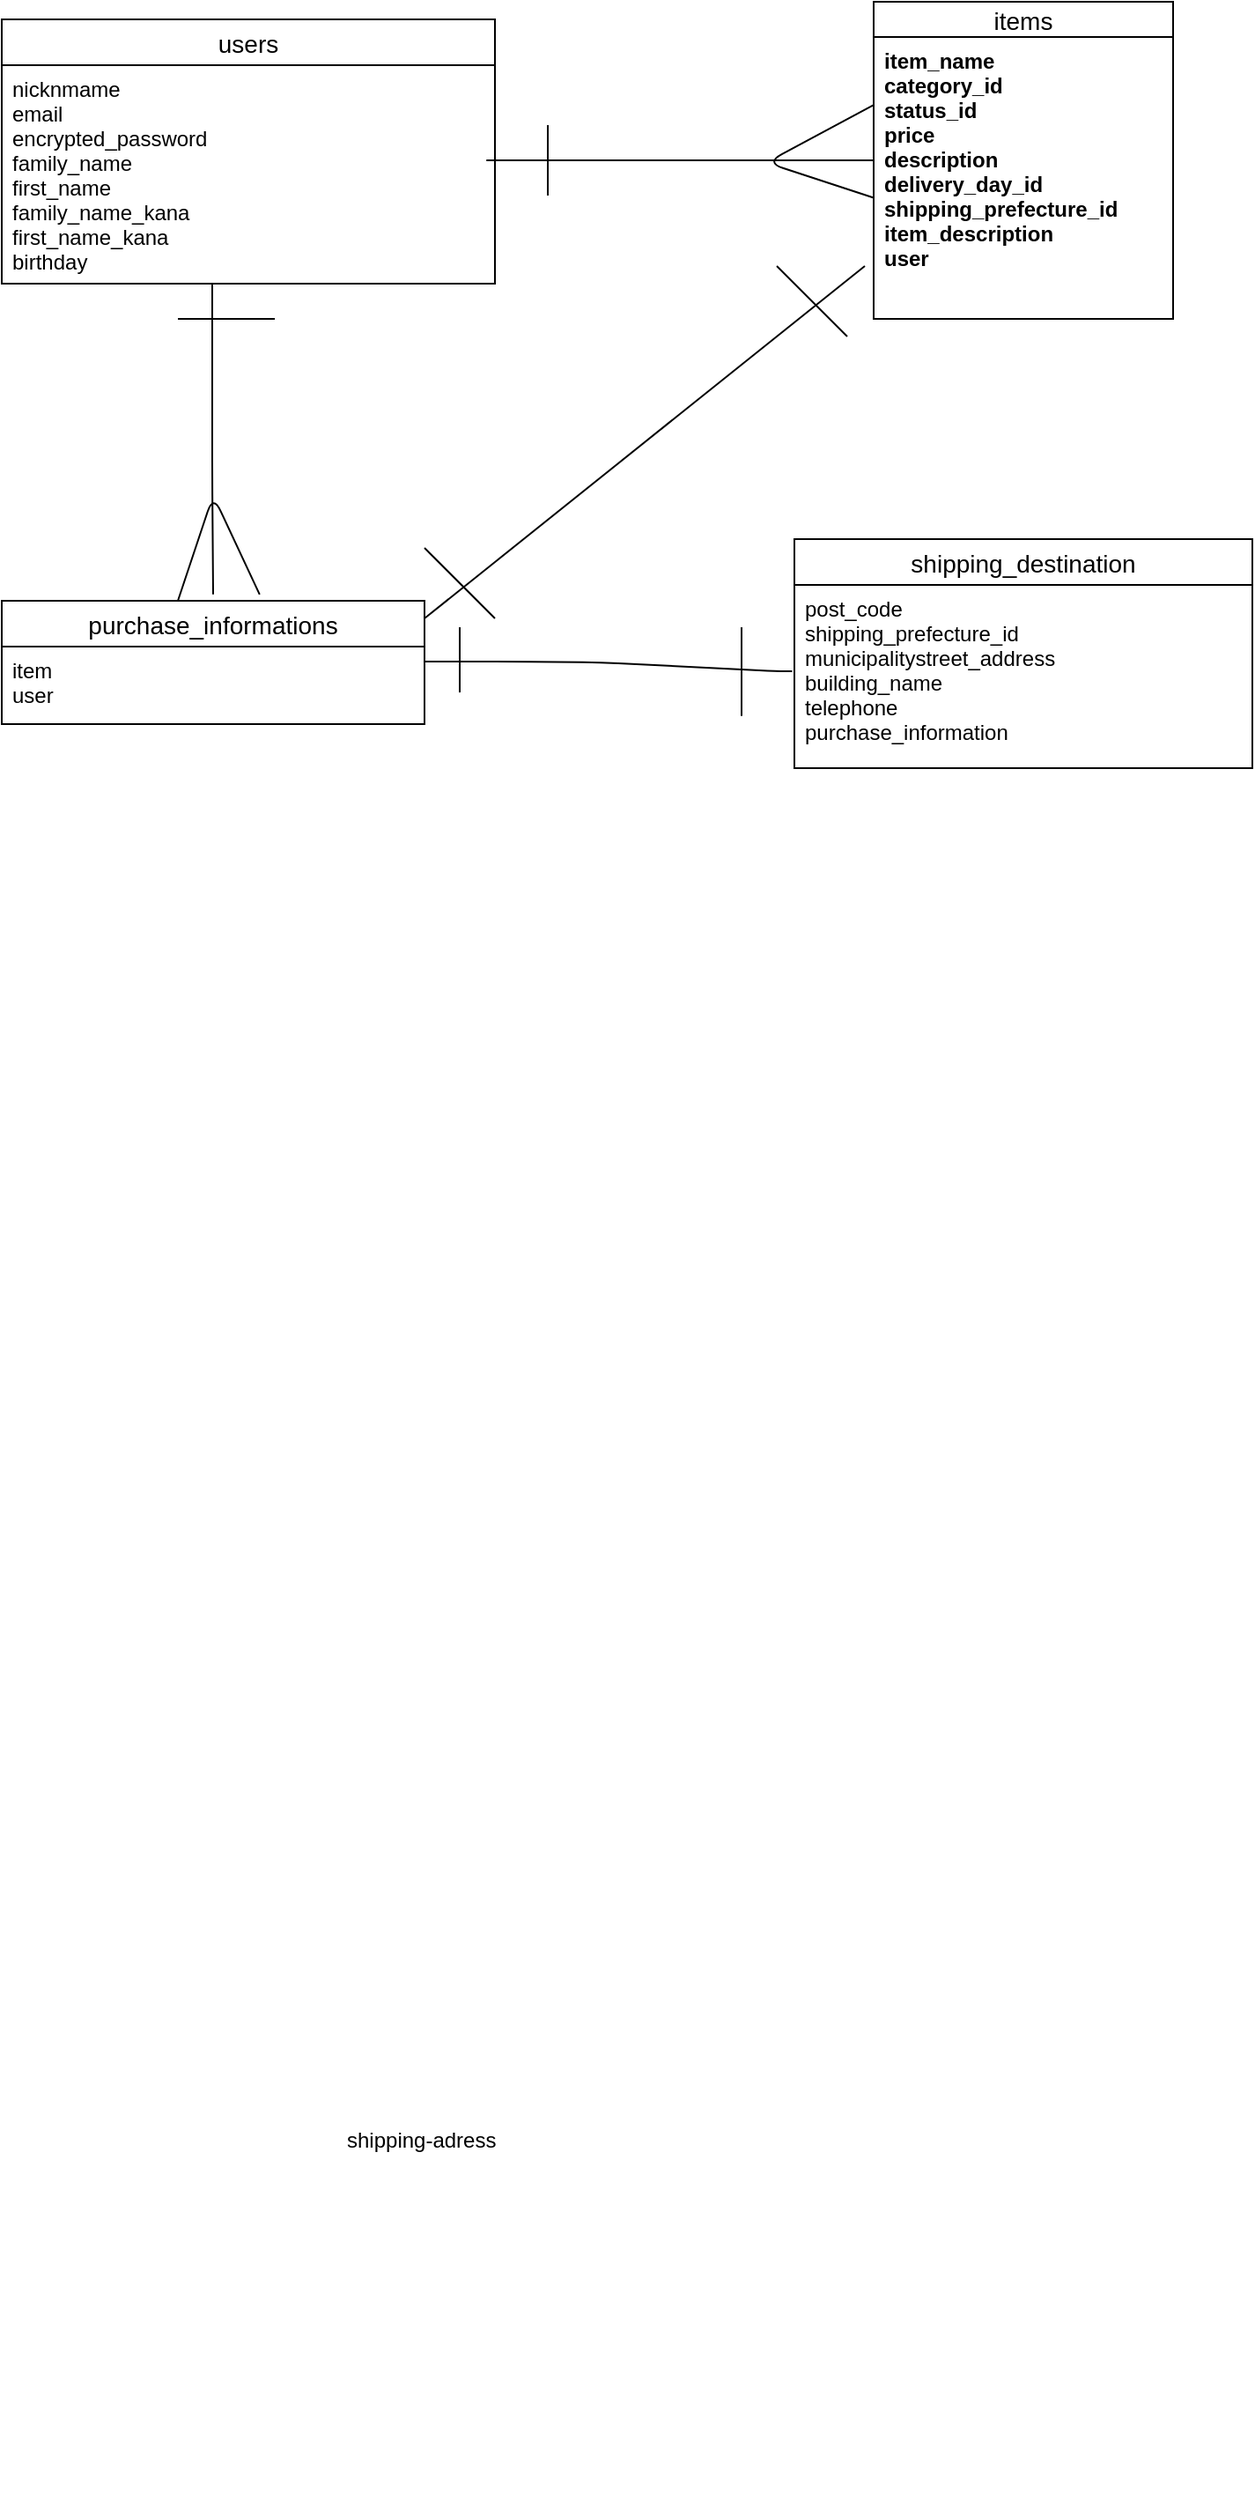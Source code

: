 <mxfile>
    <diagram id="A-jByHnSr5VkBLwDXOmf" name="ページ1">
        <mxGraphModel dx="697" dy="363" grid="1" gridSize="10" guides="1" tooltips="1" connect="0" arrows="1" fold="1" page="1" pageScale="1" pageWidth="827" pageHeight="1169" math="0" shadow="0">
            <root>
                <mxCell id="0"/>
                <mxCell id="1" parent="0"/>
                <mxCell id="2" value="users" style="swimlane;fontStyle=0;childLayout=stackLayout;horizontal=1;startSize=26;horizontalStack=0;resizeParent=1;resizeParentMax=0;resizeLast=0;collapsible=1;marginBottom=0;align=center;fontSize=14;" parent="1" vertex="1">
                    <mxGeometry x="10" y="50" width="280" height="150" as="geometry"/>
                </mxCell>
                <mxCell id="3" value="nicknmame&#10;email&#10;encrypted_password&#10;family_name&#10;first_name&#10;family_name_kana&#10;first_name_kana&#10;birthday" style="text;strokeColor=none;fillColor=none;spacingLeft=4;spacingRight=4;overflow=hidden;rotatable=0;points=[[0,0.5],[1,0.5]];portConstraint=eastwest;fontSize=12;" parent="2" vertex="1">
                    <mxGeometry y="26" width="280" height="124" as="geometry"/>
                </mxCell>
                <mxCell id="6" value="purchase_informations" style="swimlane;fontStyle=0;childLayout=stackLayout;horizontal=1;startSize=26;horizontalStack=0;resizeParent=1;resizeParentMax=0;resizeLast=0;collapsible=1;marginBottom=0;align=center;fontSize=14;" parent="1" vertex="1">
                    <mxGeometry x="10" y="380" width="240" height="70" as="geometry"/>
                </mxCell>
                <mxCell id="7" value="item&#10;user" style="text;strokeColor=none;fillColor=none;spacingLeft=4;spacingRight=4;overflow=hidden;rotatable=0;points=[[0,0.5],[1,0.5]];portConstraint=eastwest;fontSize=12;" parent="6" vertex="1">
                    <mxGeometry y="26" width="240" height="44" as="geometry"/>
                </mxCell>
                <mxCell id="10" value="shipping_destination" style="swimlane;fontStyle=0;childLayout=stackLayout;horizontal=1;startSize=26;horizontalStack=0;resizeParent=1;resizeParentMax=0;resizeLast=0;collapsible=1;marginBottom=0;align=center;fontSize=14;" parent="1" vertex="1">
                    <mxGeometry x="460" y="345" width="260" height="130" as="geometry"/>
                </mxCell>
                <mxCell id="12" value="post_code&#10;shipping_prefecture_id &#10;municipalitystreet_address&#10;building_name&#10;telephone&#10;purchase_information &#10;" style="text;strokeColor=none;fillColor=none;spacingLeft=4;spacingRight=4;overflow=hidden;rotatable=0;points=[[0,0.5],[1,0.5]];portConstraint=eastwest;fontSize=12;" parent="10" vertex="1">
                    <mxGeometry y="26" width="260" height="104" as="geometry"/>
                </mxCell>
                <mxCell id="14" value="items" style="swimlane;fontStyle=0;childLayout=stackLayout;horizontal=1;startSize=20;horizontalStack=0;resizeParent=1;resizeParentMax=0;resizeLast=0;collapsible=1;marginBottom=0;align=center;fontSize=14;" parent="1" vertex="1">
                    <mxGeometry x="505" y="40" width="170" height="180" as="geometry"/>
                </mxCell>
                <mxCell id="45" value="item_name&#10;category_id&#10;status_id&#10;price&#10;description&#10;delivery_day_id &#10;shipping_prefecture_id&#10;item_description &#10;user&#10;" style="text;strokeColor=none;fillColor=none;spacingLeft=4;spacingRight=4;overflow=hidden;rotatable=0;points=[[0,0.5],[1,0.5]];portConstraint=eastwest;fontSize=12;fontStyle=1" parent="14" vertex="1">
                    <mxGeometry y="20" width="170" height="160" as="geometry"/>
                </mxCell>
                <mxCell id="15" value="shipping-adress " style="text;strokeColor=none;fillColor=none;spacingLeft=4;spacingRight=4;overflow=hidden;rotatable=0;points=[[0,0.5],[1,0.5]];portConstraint=eastwest;fontSize=12;" parent="1" vertex="1">
                    <mxGeometry x="200" y="1240" width="200" height="214" as="geometry"/>
                </mxCell>
                <mxCell id="39" value="" style="endArrow=none;html=1;" parent="1" edge="1">
                    <mxGeometry width="50" height="50" relative="1" as="geometry">
                        <mxPoint x="110" y="220" as="sourcePoint"/>
                        <mxPoint x="165" y="220" as="targetPoint"/>
                    </mxGeometry>
                </mxCell>
                <mxCell id="42" value="" style="edgeStyle=none;html=1;exitX=-0.002;exitY=0.318;exitDx=0;exitDy=0;exitPerimeter=0;endArrow=none;entryX=0.61;entryY=-0.051;entryDx=0;entryDy=0;entryPerimeter=0;" parent="1" target="6" edge="1">
                    <mxGeometry relative="1" as="geometry">
                        <mxPoint x="110" y="380" as="sourcePoint"/>
                        <mxPoint x="150" y="360" as="targetPoint"/>
                        <Array as="points">
                            <mxPoint x="130" y="320"/>
                        </Array>
                    </mxGeometry>
                </mxCell>
                <mxCell id="43" value="" style="edgeStyle=none;html=1;endArrow=none;entryX=0.344;entryY=1.004;entryDx=0;entryDy=0;entryPerimeter=0;" parent="1" edge="1">
                    <mxGeometry relative="1" as="geometry">
                        <mxPoint x="505" y="151.28" as="sourcePoint"/>
                        <mxPoint x="504.81" y="98.72" as="targetPoint"/>
                        <Array as="points">
                            <mxPoint x="444" y="131.28"/>
                        </Array>
                    </mxGeometry>
                </mxCell>
                <mxCell id="52" value="" style="endArrow=none;html=1;" parent="1" edge="1">
                    <mxGeometry width="50" height="50" relative="1" as="geometry">
                        <mxPoint x="270" y="415" as="sourcePoint"/>
                        <mxPoint x="270" y="395" as="targetPoint"/>
                        <Array as="points">
                            <mxPoint x="270" y="405"/>
                            <mxPoint x="270" y="415"/>
                            <mxPoint x="270" y="435"/>
                        </Array>
                    </mxGeometry>
                </mxCell>
                <mxCell id="54" value="" style="endArrow=none;html=1;" parent="1" edge="1">
                    <mxGeometry width="50" height="50" relative="1" as="geometry">
                        <mxPoint x="250" y="390" as="sourcePoint"/>
                        <mxPoint x="500" y="190" as="targetPoint"/>
                    </mxGeometry>
                </mxCell>
                <mxCell id="55" value="" style="endArrow=none;html=1;" parent="1" edge="1">
                    <mxGeometry width="50" height="50" relative="1" as="geometry">
                        <mxPoint x="250" y="350" as="sourcePoint"/>
                        <mxPoint x="290" y="390" as="targetPoint"/>
                    </mxGeometry>
                </mxCell>
                <mxCell id="56" value="" style="endArrow=none;html=1;" parent="1" edge="1">
                    <mxGeometry width="50" height="50" relative="1" as="geometry">
                        <mxPoint x="450" y="190" as="sourcePoint"/>
                        <mxPoint x="490" y="230" as="targetPoint"/>
                    </mxGeometry>
                </mxCell>
                <mxCell id="59" value="" style="endArrow=none;html=1;" parent="1" edge="1">
                    <mxGeometry width="50" height="50" relative="1" as="geometry">
                        <mxPoint x="430" y="415" as="sourcePoint"/>
                        <mxPoint x="430" y="395" as="targetPoint"/>
                        <Array as="points">
                            <mxPoint x="430" y="405"/>
                            <mxPoint x="430" y="415"/>
                            <mxPoint x="430" y="450"/>
                        </Array>
                    </mxGeometry>
                </mxCell>
                <mxCell id="60" value="" style="endArrow=none;html=1;" parent="1" edge="1">
                    <mxGeometry width="50" height="50" relative="1" as="geometry">
                        <mxPoint x="320" y="110" as="sourcePoint"/>
                        <mxPoint x="320" y="150" as="targetPoint"/>
                    </mxGeometry>
                </mxCell>
                <mxCell id="62" value="" style="endArrow=none;html=1;exitX=0.5;exitY=-0.051;exitDx=0;exitDy=0;exitPerimeter=0;" parent="1" source="6" edge="1">
                    <mxGeometry width="50" height="50" relative="1" as="geometry">
                        <mxPoint x="130" y="370" as="sourcePoint"/>
                        <mxPoint x="129.5" y="200" as="targetPoint"/>
                        <Array as="points">
                            <mxPoint x="129.5" y="310"/>
                            <mxPoint x="129.5" y="270"/>
                            <mxPoint x="129.5" y="240"/>
                        </Array>
                    </mxGeometry>
                </mxCell>
                <mxCell id="64" value="" style="endArrow=none;html=1;" parent="1" edge="1">
                    <mxGeometry width="50" height="50" relative="1" as="geometry">
                        <mxPoint x="250" y="414.5" as="sourcePoint"/>
                        <mxPoint x="450" y="420" as="targetPoint"/>
                        <Array as="points">
                            <mxPoint x="300" y="414.5"/>
                            <mxPoint x="350" y="415"/>
                            <mxPoint x="450" y="420"/>
                            <mxPoint x="460" y="420"/>
                        </Array>
                    </mxGeometry>
                </mxCell>
                <mxCell id="65" value="" style="endArrow=none;html=1;entryX=0.038;entryY=0.382;entryDx=0;entryDy=0;entryPerimeter=0;" parent="1" edge="1">
                    <mxGeometry width="50" height="50" relative="1" as="geometry">
                        <mxPoint x="285.12" y="130" as="sourcePoint"/>
                        <mxPoint x="505.0" y="130.048" as="targetPoint"/>
                        <Array as="points">
                            <mxPoint x="335.12" y="130"/>
                        </Array>
                    </mxGeometry>
                </mxCell>
            </root>
        </mxGraphModel>
    </diagram>
</mxfile>